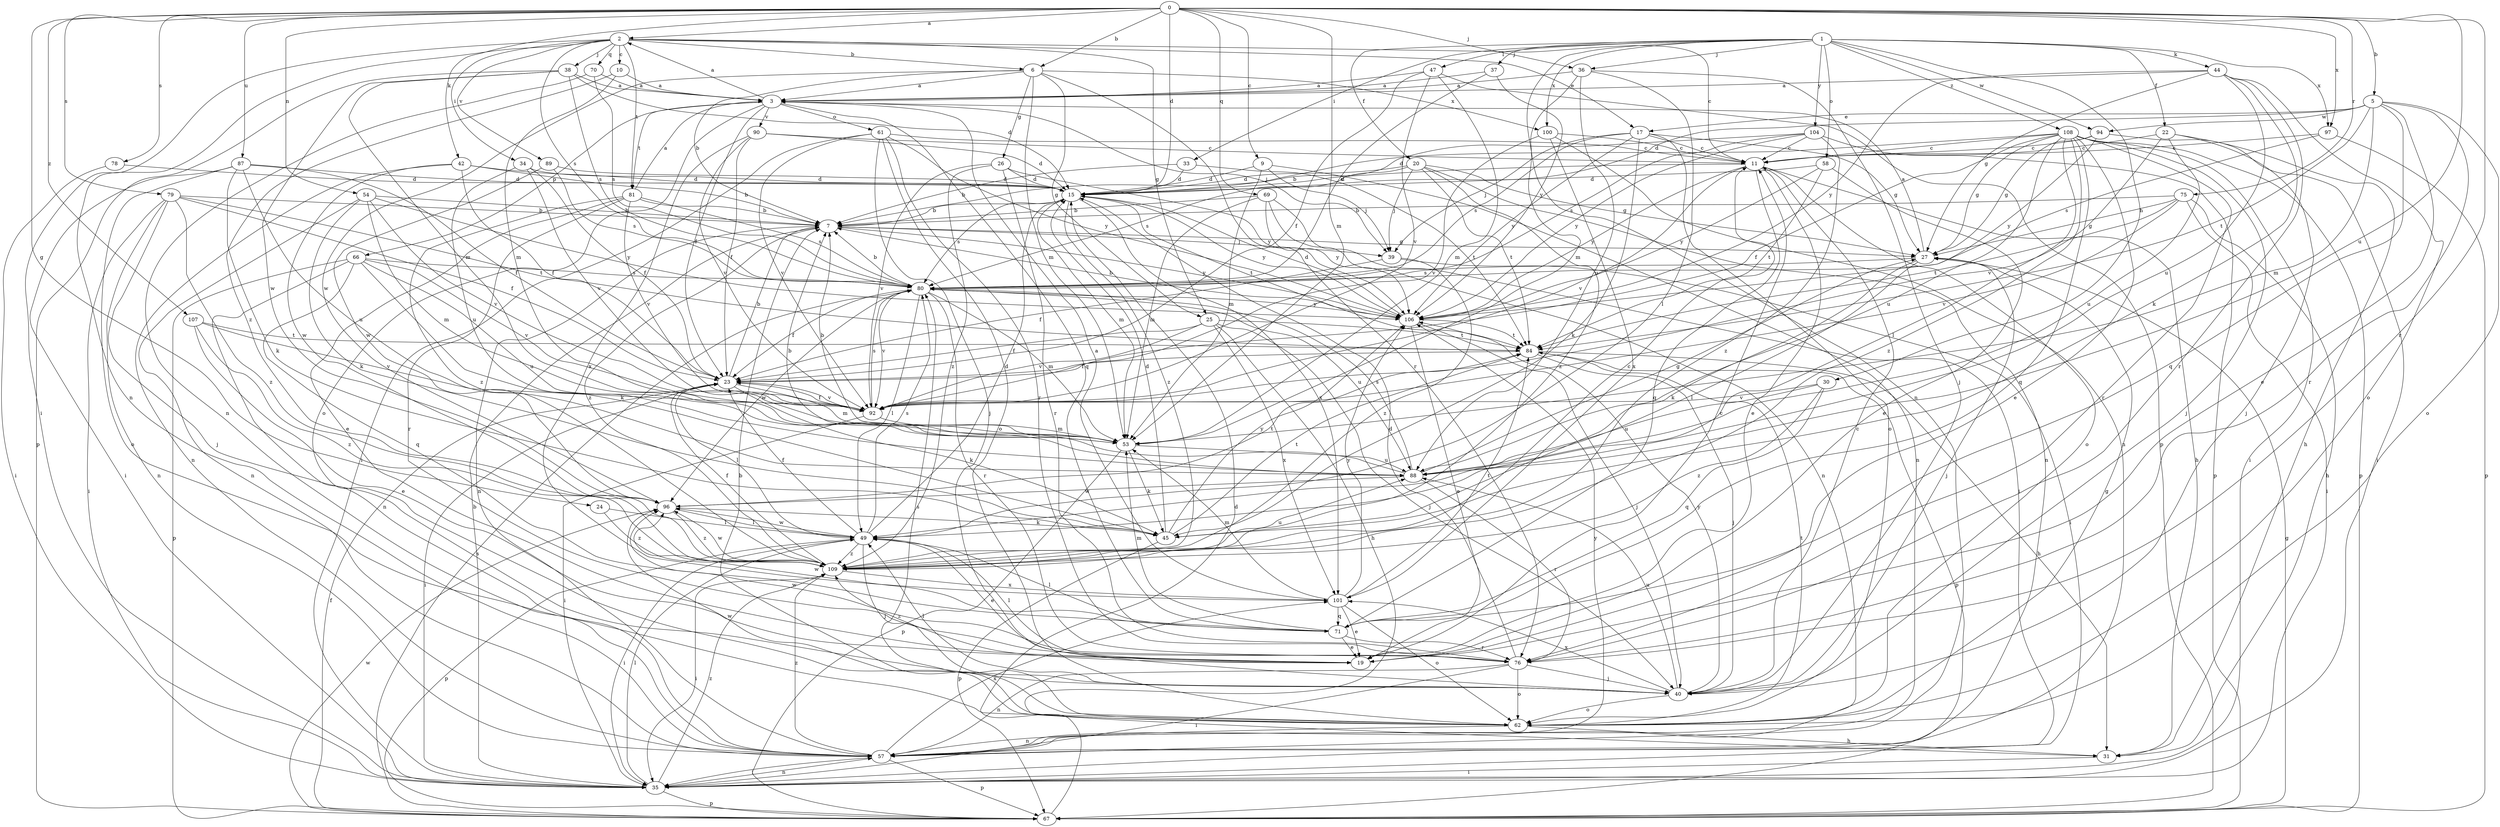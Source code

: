 strict digraph  {
0;
1;
2;
3;
5;
6;
7;
9;
10;
11;
15;
17;
19;
20;
22;
23;
24;
25;
26;
27;
30;
31;
33;
34;
35;
36;
37;
38;
39;
40;
42;
44;
45;
47;
49;
53;
54;
57;
58;
61;
62;
66;
67;
69;
70;
71;
75;
76;
78;
79;
80;
81;
84;
87;
88;
89;
90;
92;
94;
96;
97;
100;
101;
104;
106;
107;
108;
109;
0 -> 2  [label=a];
0 -> 5  [label=b];
0 -> 6  [label=b];
0 -> 9  [label=c];
0 -> 15  [label=d];
0 -> 24  [label=g];
0 -> 36  [label=j];
0 -> 42  [label=k];
0 -> 53  [label=m];
0 -> 54  [label=n];
0 -> 69  [label=q];
0 -> 75  [label=r];
0 -> 76  [label=r];
0 -> 78  [label=s];
0 -> 79  [label=s];
0 -> 87  [label=u];
0 -> 88  [label=u];
0 -> 97  [label=x];
0 -> 107  [label=z];
1 -> 20  [label=f];
1 -> 22  [label=f];
1 -> 30  [label=h];
1 -> 33  [label=i];
1 -> 36  [label=j];
1 -> 37  [label=j];
1 -> 44  [label=k];
1 -> 47  [label=l];
1 -> 57  [label=n];
1 -> 58  [label=o];
1 -> 94  [label=w];
1 -> 97  [label=x];
1 -> 100  [label=x];
1 -> 104  [label=y];
1 -> 108  [label=z];
2 -> 6  [label=b];
2 -> 10  [label=c];
2 -> 11  [label=c];
2 -> 17  [label=e];
2 -> 25  [label=g];
2 -> 34  [label=i];
2 -> 35  [label=i];
2 -> 38  [label=j];
2 -> 57  [label=n];
2 -> 70  [label=q];
2 -> 80  [label=s];
2 -> 81  [label=t];
2 -> 89  [label=v];
3 -> 2  [label=a];
3 -> 23  [label=f];
3 -> 39  [label=j];
3 -> 61  [label=o];
3 -> 62  [label=o];
3 -> 66  [label=p];
3 -> 71  [label=q];
3 -> 81  [label=t];
3 -> 90  [label=v];
5 -> 15  [label=d];
5 -> 17  [label=e];
5 -> 19  [label=e];
5 -> 53  [label=m];
5 -> 62  [label=o];
5 -> 71  [label=q];
5 -> 76  [label=r];
5 -> 84  [label=t];
5 -> 94  [label=w];
6 -> 3  [label=a];
6 -> 7  [label=b];
6 -> 25  [label=g];
6 -> 26  [label=g];
6 -> 53  [label=m];
6 -> 76  [label=r];
6 -> 96  [label=w];
6 -> 100  [label=x];
7 -> 27  [label=g];
7 -> 39  [label=j];
7 -> 57  [label=n];
7 -> 106  [label=y];
7 -> 109  [label=z];
9 -> 15  [label=d];
9 -> 39  [label=j];
9 -> 53  [label=m];
9 -> 57  [label=n];
10 -> 3  [label=a];
10 -> 53  [label=m];
10 -> 109  [label=z];
11 -> 15  [label=d];
11 -> 19  [label=e];
11 -> 31  [label=h];
11 -> 62  [label=o];
11 -> 71  [label=q];
11 -> 92  [label=v];
11 -> 106  [label=y];
15 -> 7  [label=b];
15 -> 53  [label=m];
15 -> 80  [label=s];
15 -> 84  [label=t];
15 -> 101  [label=x];
15 -> 106  [label=y];
15 -> 109  [label=z];
17 -> 11  [label=c];
17 -> 27  [label=g];
17 -> 39  [label=j];
17 -> 45  [label=k];
17 -> 62  [label=o];
17 -> 80  [label=s];
17 -> 106  [label=y];
19 -> 11  [label=c];
19 -> 49  [label=l];
19 -> 109  [label=z];
20 -> 15  [label=d];
20 -> 27  [label=g];
20 -> 39  [label=j];
20 -> 57  [label=n];
20 -> 80  [label=s];
20 -> 84  [label=t];
20 -> 109  [label=z];
22 -> 11  [label=c];
22 -> 31  [label=h];
22 -> 40  [label=j];
22 -> 88  [label=u];
22 -> 92  [label=v];
23 -> 7  [label=b];
23 -> 35  [label=i];
23 -> 45  [label=k];
23 -> 49  [label=l];
23 -> 53  [label=m];
23 -> 92  [label=v];
24 -> 49  [label=l];
24 -> 109  [label=z];
25 -> 23  [label=f];
25 -> 31  [label=h];
25 -> 40  [label=j];
25 -> 84  [label=t];
25 -> 92  [label=v];
25 -> 101  [label=x];
26 -> 15  [label=d];
26 -> 76  [label=r];
26 -> 92  [label=v];
26 -> 106  [label=y];
26 -> 109  [label=z];
27 -> 3  [label=a];
27 -> 40  [label=j];
27 -> 45  [label=k];
27 -> 49  [label=l];
27 -> 80  [label=s];
30 -> 71  [label=q];
30 -> 88  [label=u];
30 -> 92  [label=v];
30 -> 109  [label=z];
31 -> 35  [label=i];
33 -> 7  [label=b];
33 -> 15  [label=d];
33 -> 84  [label=t];
34 -> 15  [label=d];
34 -> 23  [label=f];
34 -> 88  [label=u];
34 -> 92  [label=v];
35 -> 7  [label=b];
35 -> 49  [label=l];
35 -> 57  [label=n];
35 -> 67  [label=p];
35 -> 109  [label=z];
36 -> 3  [label=a];
36 -> 40  [label=j];
36 -> 49  [label=l];
36 -> 53  [label=m];
36 -> 88  [label=u];
37 -> 3  [label=a];
37 -> 80  [label=s];
37 -> 106  [label=y];
38 -> 3  [label=a];
38 -> 15  [label=d];
38 -> 53  [label=m];
38 -> 67  [label=p];
38 -> 80  [label=s];
38 -> 96  [label=w];
39 -> 23  [label=f];
39 -> 35  [label=i];
39 -> 109  [label=z];
40 -> 11  [label=c];
40 -> 49  [label=l];
40 -> 62  [label=o];
40 -> 88  [label=u];
40 -> 101  [label=x];
40 -> 106  [label=y];
42 -> 7  [label=b];
42 -> 15  [label=d];
42 -> 23  [label=f];
42 -> 57  [label=n];
42 -> 96  [label=w];
44 -> 3  [label=a];
44 -> 27  [label=g];
44 -> 45  [label=k];
44 -> 62  [label=o];
44 -> 76  [label=r];
44 -> 88  [label=u];
44 -> 106  [label=y];
45 -> 15  [label=d];
45 -> 67  [label=p];
45 -> 84  [label=t];
45 -> 106  [label=y];
47 -> 3  [label=a];
47 -> 23  [label=f];
47 -> 53  [label=m];
47 -> 67  [label=p];
47 -> 92  [label=v];
49 -> 15  [label=d];
49 -> 19  [label=e];
49 -> 23  [label=f];
49 -> 35  [label=i];
49 -> 40  [label=j];
49 -> 67  [label=p];
49 -> 80  [label=s];
49 -> 96  [label=w];
49 -> 109  [label=z];
53 -> 7  [label=b];
53 -> 45  [label=k];
53 -> 67  [label=p];
53 -> 88  [label=u];
54 -> 7  [label=b];
54 -> 45  [label=k];
54 -> 53  [label=m];
54 -> 57  [label=n];
54 -> 92  [label=v];
54 -> 106  [label=y];
57 -> 35  [label=i];
57 -> 67  [label=p];
57 -> 101  [label=x];
57 -> 106  [label=y];
57 -> 109  [label=z];
58 -> 15  [label=d];
58 -> 19  [label=e];
58 -> 84  [label=t];
58 -> 106  [label=y];
61 -> 11  [label=c];
61 -> 35  [label=i];
61 -> 40  [label=j];
61 -> 62  [label=o];
61 -> 76  [label=r];
61 -> 92  [label=v];
61 -> 106  [label=y];
62 -> 7  [label=b];
62 -> 27  [label=g];
62 -> 31  [label=h];
62 -> 57  [label=n];
62 -> 80  [label=s];
62 -> 84  [label=t];
62 -> 96  [label=w];
66 -> 45  [label=k];
66 -> 57  [label=n];
66 -> 67  [label=p];
66 -> 71  [label=q];
66 -> 80  [label=s];
66 -> 88  [label=u];
66 -> 92  [label=v];
67 -> 15  [label=d];
67 -> 23  [label=f];
67 -> 27  [label=g];
67 -> 80  [label=s];
67 -> 96  [label=w];
69 -> 7  [label=b];
69 -> 35  [label=i];
69 -> 53  [label=m];
69 -> 57  [label=n];
69 -> 106  [label=y];
70 -> 3  [label=a];
70 -> 57  [label=n];
70 -> 80  [label=s];
71 -> 19  [label=e];
71 -> 49  [label=l];
71 -> 53  [label=m];
71 -> 76  [label=r];
71 -> 96  [label=w];
75 -> 7  [label=b];
75 -> 27  [label=g];
75 -> 31  [label=h];
75 -> 35  [label=i];
75 -> 84  [label=t];
75 -> 92  [label=v];
76 -> 15  [label=d];
76 -> 35  [label=i];
76 -> 40  [label=j];
76 -> 57  [label=n];
76 -> 62  [label=o];
76 -> 96  [label=w];
78 -> 15  [label=d];
78 -> 35  [label=i];
79 -> 7  [label=b];
79 -> 23  [label=f];
79 -> 35  [label=i];
79 -> 40  [label=j];
79 -> 57  [label=n];
79 -> 84  [label=t];
79 -> 109  [label=z];
80 -> 7  [label=b];
80 -> 23  [label=f];
80 -> 49  [label=l];
80 -> 53  [label=m];
80 -> 76  [label=r];
80 -> 88  [label=u];
80 -> 92  [label=v];
80 -> 96  [label=w];
80 -> 106  [label=y];
81 -> 3  [label=a];
81 -> 7  [label=b];
81 -> 19  [label=e];
81 -> 76  [label=r];
81 -> 80  [label=s];
81 -> 92  [label=v];
81 -> 109  [label=z];
84 -> 23  [label=f];
84 -> 31  [label=h];
84 -> 40  [label=j];
84 -> 67  [label=p];
87 -> 15  [label=d];
87 -> 23  [label=f];
87 -> 35  [label=i];
87 -> 45  [label=k];
87 -> 62  [label=o];
87 -> 88  [label=u];
88 -> 7  [label=b];
88 -> 27  [label=g];
88 -> 76  [label=r];
88 -> 80  [label=s];
88 -> 96  [label=w];
89 -> 15  [label=d];
89 -> 80  [label=s];
89 -> 96  [label=w];
90 -> 11  [label=c];
90 -> 15  [label=d];
90 -> 23  [label=f];
90 -> 92  [label=v];
90 -> 101  [label=x];
92 -> 23  [label=f];
92 -> 35  [label=i];
92 -> 53  [label=m];
92 -> 80  [label=s];
94 -> 11  [label=c];
94 -> 27  [label=g];
94 -> 35  [label=i];
94 -> 106  [label=y];
96 -> 45  [label=k];
96 -> 49  [label=l];
96 -> 84  [label=t];
96 -> 109  [label=z];
97 -> 11  [label=c];
97 -> 67  [label=p];
97 -> 80  [label=s];
100 -> 11  [label=c];
100 -> 57  [label=n];
100 -> 92  [label=v];
100 -> 101  [label=x];
101 -> 3  [label=a];
101 -> 19  [label=e];
101 -> 53  [label=m];
101 -> 62  [label=o];
101 -> 71  [label=q];
101 -> 84  [label=t];
101 -> 106  [label=y];
104 -> 7  [label=b];
104 -> 11  [label=c];
104 -> 67  [label=p];
104 -> 80  [label=s];
104 -> 106  [label=y];
104 -> 109  [label=z];
106 -> 7  [label=b];
106 -> 15  [label=d];
106 -> 19  [label=e];
106 -> 40  [label=j];
106 -> 84  [label=t];
107 -> 19  [label=e];
107 -> 84  [label=t];
107 -> 92  [label=v];
107 -> 109  [label=z];
108 -> 11  [label=c];
108 -> 15  [label=d];
108 -> 19  [label=e];
108 -> 23  [label=f];
108 -> 27  [label=g];
108 -> 35  [label=i];
108 -> 40  [label=j];
108 -> 49  [label=l];
108 -> 67  [label=p];
108 -> 71  [label=q];
108 -> 76  [label=r];
108 -> 88  [label=u];
108 -> 109  [label=z];
109 -> 11  [label=c];
109 -> 23  [label=f];
109 -> 35  [label=i];
109 -> 88  [label=u];
109 -> 96  [label=w];
109 -> 101  [label=x];
}
